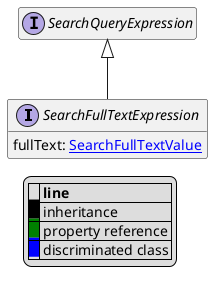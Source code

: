 @startuml

hide empty fields
hide empty methods
legend
|= |= line |
|<back:black>   </back>| inheritance |
|<back:green>   </back>| property reference |
|<back:blue>   </back>| discriminated class |
endlegend
interface SearchFullTextExpression [[SearchFullTextExpression.svg]] extends SearchQueryExpression {
    fullText: [[SearchFullTextValue.svg SearchFullTextValue]]
}
interface SearchQueryExpression [[SearchQueryExpression.svg]]  {
}





@enduml
